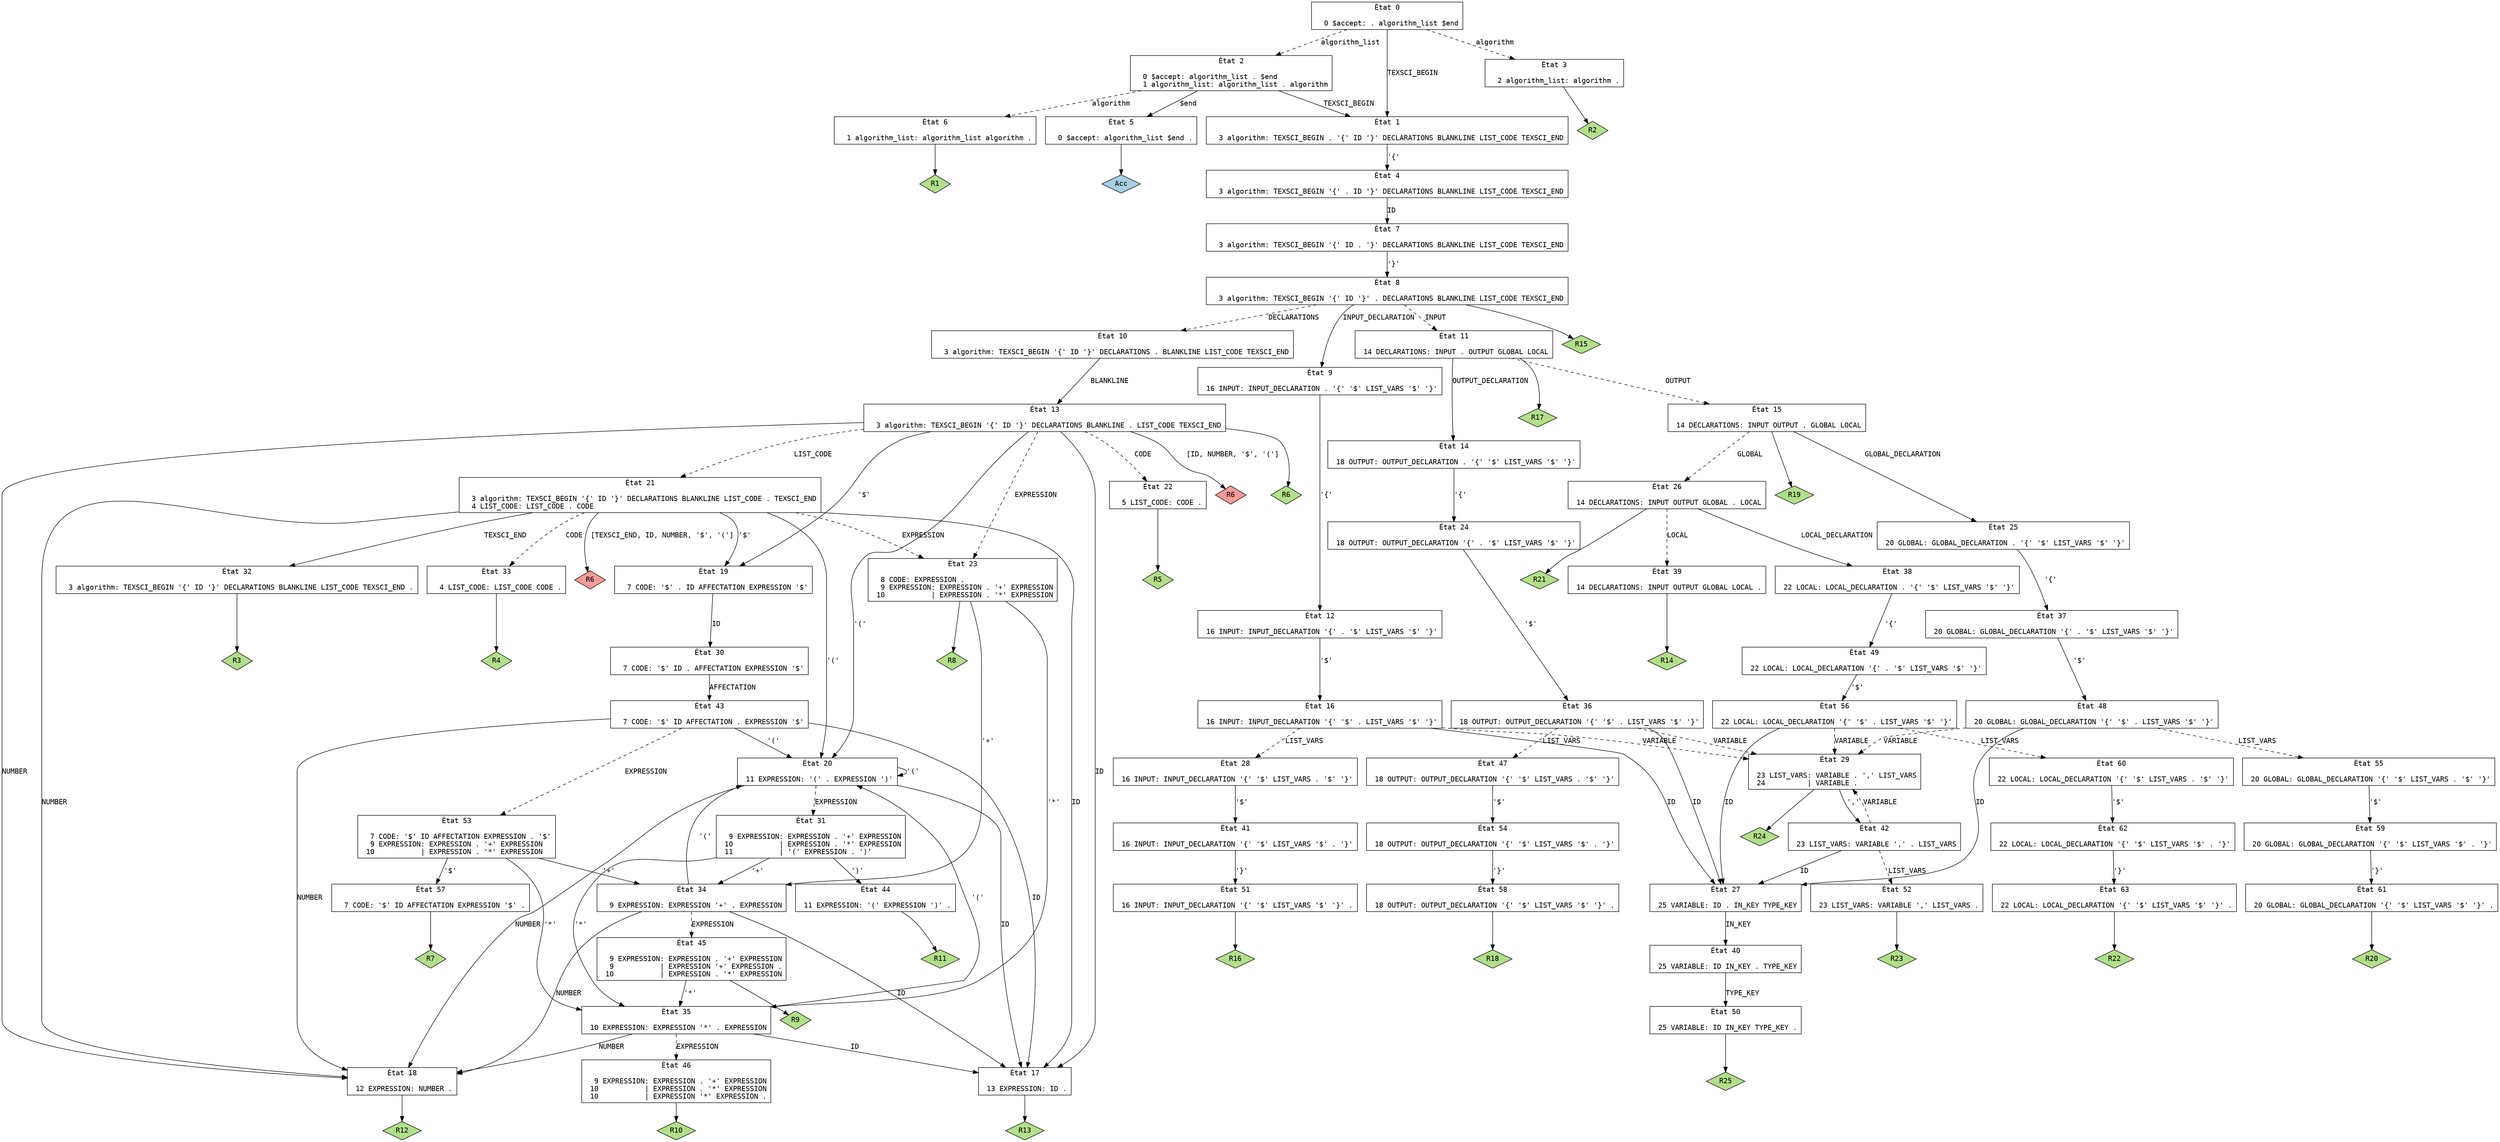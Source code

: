 // Produit par GNU Bison 3.0.4.
// Rapporter les bugs à <bug-bison@gnu.org>.
// Page d'accueil: <http://www.gnu.org/software/bison/>.

digraph "grammar/texcc.y"
{
  node [fontname = courier, shape = box, colorscheme = paired6]
  edge [fontname = courier]

  0 [label="État 0\n\l  0 $accept: . algorithm_list $end\l"]
  0 -> 1 [style=solid label="TEXSCI_BEGIN"]
  0 -> 2 [style=dashed label="algorithm_list"]
  0 -> 3 [style=dashed label="algorithm"]
  1 [label="État 1\n\l  3 algorithm: TEXSCI_BEGIN . '{' ID '}' DECLARATIONS BLANKLINE LIST_CODE TEXSCI_END\l"]
  1 -> 4 [style=solid label="'{'"]
  2 [label="État 2\n\l  0 $accept: algorithm_list . $end\l  1 algorithm_list: algorithm_list . algorithm\l"]
  2 -> 5 [style=solid label="$end"]
  2 -> 1 [style=solid label="TEXSCI_BEGIN"]
  2 -> 6 [style=dashed label="algorithm"]
  3 [label="État 3\n\l  2 algorithm_list: algorithm .\l"]
  3 -> "3R2" [style=solid]
 "3R2" [label="R2", fillcolor=3, shape=diamond, style=filled]
  4 [label="État 4\n\l  3 algorithm: TEXSCI_BEGIN '{' . ID '}' DECLARATIONS BLANKLINE LIST_CODE TEXSCI_END\l"]
  4 -> 7 [style=solid label="ID"]
  5 [label="État 5\n\l  0 $accept: algorithm_list $end .\l"]
  5 -> "5R0" [style=solid]
 "5R0" [label="Acc", fillcolor=1, shape=diamond, style=filled]
  6 [label="État 6\n\l  1 algorithm_list: algorithm_list algorithm .\l"]
  6 -> "6R1" [style=solid]
 "6R1" [label="R1", fillcolor=3, shape=diamond, style=filled]
  7 [label="État 7\n\l  3 algorithm: TEXSCI_BEGIN '{' ID . '}' DECLARATIONS BLANKLINE LIST_CODE TEXSCI_END\l"]
  7 -> 8 [style=solid label="'}'"]
  8 [label="État 8\n\l  3 algorithm: TEXSCI_BEGIN '{' ID '}' . DECLARATIONS BLANKLINE LIST_CODE TEXSCI_END\l"]
  8 -> 9 [style=solid label="INPUT_DECLARATION"]
  8 -> 10 [style=dashed label="DECLARATIONS"]
  8 -> 11 [style=dashed label="INPUT"]
  8 -> "8R15" [style=solid]
 "8R15" [label="R15", fillcolor=3, shape=diamond, style=filled]
  9 [label="État 9\n\l 16 INPUT: INPUT_DECLARATION . '{' '$' LIST_VARS '$' '}'\l"]
  9 -> 12 [style=solid label="'{'"]
  10 [label="État 10\n\l  3 algorithm: TEXSCI_BEGIN '{' ID '}' DECLARATIONS . BLANKLINE LIST_CODE TEXSCI_END\l"]
  10 -> 13 [style=solid label="BLANKLINE"]
  11 [label="État 11\n\l 14 DECLARATIONS: INPUT . OUTPUT GLOBAL LOCAL\l"]
  11 -> 14 [style=solid label="OUTPUT_DECLARATION"]
  11 -> 15 [style=dashed label="OUTPUT"]
  11 -> "11R17" [style=solid]
 "11R17" [label="R17", fillcolor=3, shape=diamond, style=filled]
  12 [label="État 12\n\l 16 INPUT: INPUT_DECLARATION '{' . '$' LIST_VARS '$' '}'\l"]
  12 -> 16 [style=solid label="'$'"]
  13 [label="État 13\n\l  3 algorithm: TEXSCI_BEGIN '{' ID '}' DECLARATIONS BLANKLINE . LIST_CODE TEXSCI_END\l"]
  13 -> 17 [style=solid label="ID"]
  13 -> 18 [style=solid label="NUMBER"]
  13 -> 19 [style=solid label="'$'"]
  13 -> 20 [style=solid label="'('"]
  13 -> 21 [style=dashed label="LIST_CODE"]
  13 -> 22 [style=dashed label="CODE"]
  13 -> 23 [style=dashed label="EXPRESSION"]
  13 -> "13R6d" [label="[ID, NUMBER, '$', '(']", style=solid]
 "13R6d" [label="R6", fillcolor=5, shape=diamond, style=filled]
  13 -> "13R6" [style=solid]
 "13R6" [label="R6", fillcolor=3, shape=diamond, style=filled]
  14 [label="État 14\n\l 18 OUTPUT: OUTPUT_DECLARATION . '{' '$' LIST_VARS '$' '}'\l"]
  14 -> 24 [style=solid label="'{'"]
  15 [label="État 15\n\l 14 DECLARATIONS: INPUT OUTPUT . GLOBAL LOCAL\l"]
  15 -> 25 [style=solid label="GLOBAL_DECLARATION"]
  15 -> 26 [style=dashed label="GLOBAL"]
  15 -> "15R19" [style=solid]
 "15R19" [label="R19", fillcolor=3, shape=diamond, style=filled]
  16 [label="État 16\n\l 16 INPUT: INPUT_DECLARATION '{' '$' . LIST_VARS '$' '}'\l"]
  16 -> 27 [style=solid label="ID"]
  16 -> 28 [style=dashed label="LIST_VARS"]
  16 -> 29 [style=dashed label="VARIABLE"]
  17 [label="État 17\n\l 13 EXPRESSION: ID .\l"]
  17 -> "17R13" [style=solid]
 "17R13" [label="R13", fillcolor=3, shape=diamond, style=filled]
  18 [label="État 18\n\l 12 EXPRESSION: NUMBER .\l"]
  18 -> "18R12" [style=solid]
 "18R12" [label="R12", fillcolor=3, shape=diamond, style=filled]
  19 [label="État 19\n\l  7 CODE: '$' . ID AFFECTATION EXPRESSION '$'\l"]
  19 -> 30 [style=solid label="ID"]
  20 [label="État 20\n\l 11 EXPRESSION: '(' . EXPRESSION ')'\l"]
  20 -> 17 [style=solid label="ID"]
  20 -> 18 [style=solid label="NUMBER"]
  20 -> 20 [style=solid label="'('"]
  20 -> 31 [style=dashed label="EXPRESSION"]
  21 [label="État 21\n\l  3 algorithm: TEXSCI_BEGIN '{' ID '}' DECLARATIONS BLANKLINE LIST_CODE . TEXSCI_END\l  4 LIST_CODE: LIST_CODE . CODE\l"]
  21 -> 32 [style=solid label="TEXSCI_END"]
  21 -> 17 [style=solid label="ID"]
  21 -> 18 [style=solid label="NUMBER"]
  21 -> 19 [style=solid label="'$'"]
  21 -> 20 [style=solid label="'('"]
  21 -> 33 [style=dashed label="CODE"]
  21 -> 23 [style=dashed label="EXPRESSION"]
  21 -> "21R6d" [label="[TEXSCI_END, ID, NUMBER, '$', '(']", style=solid]
 "21R6d" [label="R6", fillcolor=5, shape=diamond, style=filled]
  22 [label="État 22\n\l  5 LIST_CODE: CODE .\l"]
  22 -> "22R5" [style=solid]
 "22R5" [label="R5", fillcolor=3, shape=diamond, style=filled]
  23 [label="État 23\n\l  8 CODE: EXPRESSION .\l  9 EXPRESSION: EXPRESSION . '+' EXPRESSION\l 10           | EXPRESSION . '*' EXPRESSION\l"]
  23 -> 34 [style=solid label="'+'"]
  23 -> 35 [style=solid label="'*'"]
  23 -> "23R8" [style=solid]
 "23R8" [label="R8", fillcolor=3, shape=diamond, style=filled]
  24 [label="État 24\n\l 18 OUTPUT: OUTPUT_DECLARATION '{' . '$' LIST_VARS '$' '}'\l"]
  24 -> 36 [style=solid label="'$'"]
  25 [label="État 25\n\l 20 GLOBAL: GLOBAL_DECLARATION . '{' '$' LIST_VARS '$' '}'\l"]
  25 -> 37 [style=solid label="'{'"]
  26 [label="État 26\n\l 14 DECLARATIONS: INPUT OUTPUT GLOBAL . LOCAL\l"]
  26 -> 38 [style=solid label="LOCAL_DECLARATION"]
  26 -> 39 [style=dashed label="LOCAL"]
  26 -> "26R21" [style=solid]
 "26R21" [label="R21", fillcolor=3, shape=diamond, style=filled]
  27 [label="État 27\n\l 25 VARIABLE: ID . IN_KEY TYPE_KEY\l"]
  27 -> 40 [style=solid label="IN_KEY"]
  28 [label="État 28\n\l 16 INPUT: INPUT_DECLARATION '{' '$' LIST_VARS . '$' '}'\l"]
  28 -> 41 [style=solid label="'$'"]
  29 [label="État 29\n\l 23 LIST_VARS: VARIABLE . ',' LIST_VARS\l 24          | VARIABLE .\l"]
  29 -> 42 [style=solid label="','"]
  29 -> "29R24" [style=solid]
 "29R24" [label="R24", fillcolor=3, shape=diamond, style=filled]
  30 [label="État 30\n\l  7 CODE: '$' ID . AFFECTATION EXPRESSION '$'\l"]
  30 -> 43 [style=solid label="AFFECTATION"]
  31 [label="État 31\n\l  9 EXPRESSION: EXPRESSION . '+' EXPRESSION\l 10           | EXPRESSION . '*' EXPRESSION\l 11           | '(' EXPRESSION . ')'\l"]
  31 -> 34 [style=solid label="'+'"]
  31 -> 35 [style=solid label="'*'"]
  31 -> 44 [style=solid label="')'"]
  32 [label="État 32\n\l  3 algorithm: TEXSCI_BEGIN '{' ID '}' DECLARATIONS BLANKLINE LIST_CODE TEXSCI_END .\l"]
  32 -> "32R3" [style=solid]
 "32R3" [label="R3", fillcolor=3, shape=diamond, style=filled]
  33 [label="État 33\n\l  4 LIST_CODE: LIST_CODE CODE .\l"]
  33 -> "33R4" [style=solid]
 "33R4" [label="R4", fillcolor=3, shape=diamond, style=filled]
  34 [label="État 34\n\l  9 EXPRESSION: EXPRESSION '+' . EXPRESSION\l"]
  34 -> 17 [style=solid label="ID"]
  34 -> 18 [style=solid label="NUMBER"]
  34 -> 20 [style=solid label="'('"]
  34 -> 45 [style=dashed label="EXPRESSION"]
  35 [label="État 35\n\l 10 EXPRESSION: EXPRESSION '*' . EXPRESSION\l"]
  35 -> 17 [style=solid label="ID"]
  35 -> 18 [style=solid label="NUMBER"]
  35 -> 20 [style=solid label="'('"]
  35 -> 46 [style=dashed label="EXPRESSION"]
  36 [label="État 36\n\l 18 OUTPUT: OUTPUT_DECLARATION '{' '$' . LIST_VARS '$' '}'\l"]
  36 -> 27 [style=solid label="ID"]
  36 -> 47 [style=dashed label="LIST_VARS"]
  36 -> 29 [style=dashed label="VARIABLE"]
  37 [label="État 37\n\l 20 GLOBAL: GLOBAL_DECLARATION '{' . '$' LIST_VARS '$' '}'\l"]
  37 -> 48 [style=solid label="'$'"]
  38 [label="État 38\n\l 22 LOCAL: LOCAL_DECLARATION . '{' '$' LIST_VARS '$' '}'\l"]
  38 -> 49 [style=solid label="'{'"]
  39 [label="État 39\n\l 14 DECLARATIONS: INPUT OUTPUT GLOBAL LOCAL .\l"]
  39 -> "39R14" [style=solid]
 "39R14" [label="R14", fillcolor=3, shape=diamond, style=filled]
  40 [label="État 40\n\l 25 VARIABLE: ID IN_KEY . TYPE_KEY\l"]
  40 -> 50 [style=solid label="TYPE_KEY"]
  41 [label="État 41\n\l 16 INPUT: INPUT_DECLARATION '{' '$' LIST_VARS '$' . '}'\l"]
  41 -> 51 [style=solid label="'}'"]
  42 [label="État 42\n\l 23 LIST_VARS: VARIABLE ',' . LIST_VARS\l"]
  42 -> 27 [style=solid label="ID"]
  42 -> 52 [style=dashed label="LIST_VARS"]
  42 -> 29 [style=dashed label="VARIABLE"]
  43 [label="État 43\n\l  7 CODE: '$' ID AFFECTATION . EXPRESSION '$'\l"]
  43 -> 17 [style=solid label="ID"]
  43 -> 18 [style=solid label="NUMBER"]
  43 -> 20 [style=solid label="'('"]
  43 -> 53 [style=dashed label="EXPRESSION"]
  44 [label="État 44\n\l 11 EXPRESSION: '(' EXPRESSION ')' .\l"]
  44 -> "44R11" [style=solid]
 "44R11" [label="R11", fillcolor=3, shape=diamond, style=filled]
  45 [label="État 45\n\l  9 EXPRESSION: EXPRESSION . '+' EXPRESSION\l  9           | EXPRESSION '+' EXPRESSION .\l 10           | EXPRESSION . '*' EXPRESSION\l"]
  45 -> 35 [style=solid label="'*'"]
  45 -> "45R9" [style=solid]
 "45R9" [label="R9", fillcolor=3, shape=diamond, style=filled]
  46 [label="État 46\n\l  9 EXPRESSION: EXPRESSION . '+' EXPRESSION\l 10           | EXPRESSION . '*' EXPRESSION\l 10           | EXPRESSION '*' EXPRESSION .\l"]
  46 -> "46R10" [style=solid]
 "46R10" [label="R10", fillcolor=3, shape=diamond, style=filled]
  47 [label="État 47\n\l 18 OUTPUT: OUTPUT_DECLARATION '{' '$' LIST_VARS . '$' '}'\l"]
  47 -> 54 [style=solid label="'$'"]
  48 [label="État 48\n\l 20 GLOBAL: GLOBAL_DECLARATION '{' '$' . LIST_VARS '$' '}'\l"]
  48 -> 27 [style=solid label="ID"]
  48 -> 55 [style=dashed label="LIST_VARS"]
  48 -> 29 [style=dashed label="VARIABLE"]
  49 [label="État 49\n\l 22 LOCAL: LOCAL_DECLARATION '{' . '$' LIST_VARS '$' '}'\l"]
  49 -> 56 [style=solid label="'$'"]
  50 [label="État 50\n\l 25 VARIABLE: ID IN_KEY TYPE_KEY .\l"]
  50 -> "50R25" [style=solid]
 "50R25" [label="R25", fillcolor=3, shape=diamond, style=filled]
  51 [label="État 51\n\l 16 INPUT: INPUT_DECLARATION '{' '$' LIST_VARS '$' '}' .\l"]
  51 -> "51R16" [style=solid]
 "51R16" [label="R16", fillcolor=3, shape=diamond, style=filled]
  52 [label="État 52\n\l 23 LIST_VARS: VARIABLE ',' LIST_VARS .\l"]
  52 -> "52R23" [style=solid]
 "52R23" [label="R23", fillcolor=3, shape=diamond, style=filled]
  53 [label="État 53\n\l  7 CODE: '$' ID AFFECTATION EXPRESSION . '$'\l  9 EXPRESSION: EXPRESSION . '+' EXPRESSION\l 10           | EXPRESSION . '*' EXPRESSION\l"]
  53 -> 34 [style=solid label="'+'"]
  53 -> 35 [style=solid label="'*'"]
  53 -> 57 [style=solid label="'$'"]
  54 [label="État 54\n\l 18 OUTPUT: OUTPUT_DECLARATION '{' '$' LIST_VARS '$' . '}'\l"]
  54 -> 58 [style=solid label="'}'"]
  55 [label="État 55\n\l 20 GLOBAL: GLOBAL_DECLARATION '{' '$' LIST_VARS . '$' '}'\l"]
  55 -> 59 [style=solid label="'$'"]
  56 [label="État 56\n\l 22 LOCAL: LOCAL_DECLARATION '{' '$' . LIST_VARS '$' '}'\l"]
  56 -> 27 [style=solid label="ID"]
  56 -> 60 [style=dashed label="LIST_VARS"]
  56 -> 29 [style=dashed label="VARIABLE"]
  57 [label="État 57\n\l  7 CODE: '$' ID AFFECTATION EXPRESSION '$' .\l"]
  57 -> "57R7" [style=solid]
 "57R7" [label="R7", fillcolor=3, shape=diamond, style=filled]
  58 [label="État 58\n\l 18 OUTPUT: OUTPUT_DECLARATION '{' '$' LIST_VARS '$' '}' .\l"]
  58 -> "58R18" [style=solid]
 "58R18" [label="R18", fillcolor=3, shape=diamond, style=filled]
  59 [label="État 59\n\l 20 GLOBAL: GLOBAL_DECLARATION '{' '$' LIST_VARS '$' . '}'\l"]
  59 -> 61 [style=solid label="'}'"]
  60 [label="État 60\n\l 22 LOCAL: LOCAL_DECLARATION '{' '$' LIST_VARS . '$' '}'\l"]
  60 -> 62 [style=solid label="'$'"]
  61 [label="État 61\n\l 20 GLOBAL: GLOBAL_DECLARATION '{' '$' LIST_VARS '$' '}' .\l"]
  61 -> "61R20" [style=solid]
 "61R20" [label="R20", fillcolor=3, shape=diamond, style=filled]
  62 [label="État 62\n\l 22 LOCAL: LOCAL_DECLARATION '{' '$' LIST_VARS '$' . '}'\l"]
  62 -> 63 [style=solid label="'}'"]
  63 [label="État 63\n\l 22 LOCAL: LOCAL_DECLARATION '{' '$' LIST_VARS '$' '}' .\l"]
  63 -> "63R22" [style=solid]
 "63R22" [label="R22", fillcolor=3, shape=diamond, style=filled]
}
